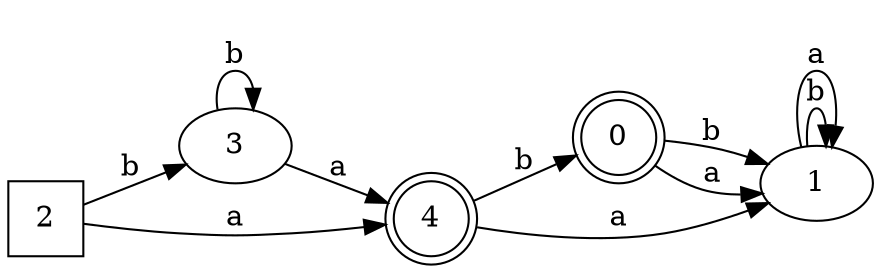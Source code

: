 digraph G {
	rankdir=LR;
	0->1[ label=b ];
	0->1[ label=a ];
	1->1[ label=b ];
	1->1[ label=a ];
	2->3[ label=b ];
	2->4[ label=a ];
	3->3[ label=b ];
	3->4[ label=a ];
	4->0[ label=b ];
	4->1[ label=a ];
	0 [ shape=doublecircle ];
	1;
	2 [ shape=square ];
	3;
	4 [ shape=doublecircle ];

}

